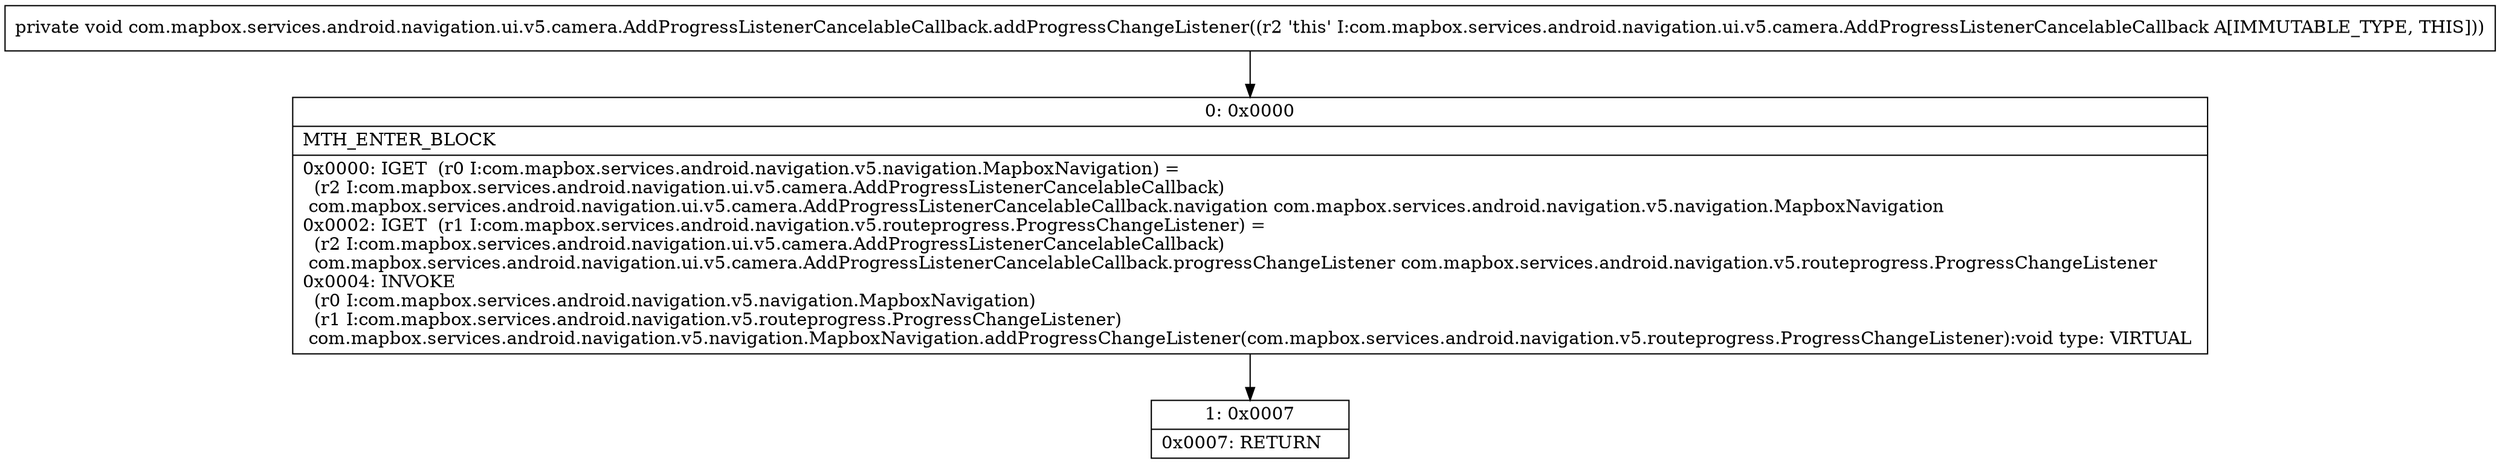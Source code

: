 digraph "CFG forcom.mapbox.services.android.navigation.ui.v5.camera.AddProgressListenerCancelableCallback.addProgressChangeListener()V" {
Node_0 [shape=record,label="{0\:\ 0x0000|MTH_ENTER_BLOCK\l|0x0000: IGET  (r0 I:com.mapbox.services.android.navigation.v5.navigation.MapboxNavigation) = \l  (r2 I:com.mapbox.services.android.navigation.ui.v5.camera.AddProgressListenerCancelableCallback)\l com.mapbox.services.android.navigation.ui.v5.camera.AddProgressListenerCancelableCallback.navigation com.mapbox.services.android.navigation.v5.navigation.MapboxNavigation \l0x0002: IGET  (r1 I:com.mapbox.services.android.navigation.v5.routeprogress.ProgressChangeListener) = \l  (r2 I:com.mapbox.services.android.navigation.ui.v5.camera.AddProgressListenerCancelableCallback)\l com.mapbox.services.android.navigation.ui.v5.camera.AddProgressListenerCancelableCallback.progressChangeListener com.mapbox.services.android.navigation.v5.routeprogress.ProgressChangeListener \l0x0004: INVOKE  \l  (r0 I:com.mapbox.services.android.navigation.v5.navigation.MapboxNavigation)\l  (r1 I:com.mapbox.services.android.navigation.v5.routeprogress.ProgressChangeListener)\l com.mapbox.services.android.navigation.v5.navigation.MapboxNavigation.addProgressChangeListener(com.mapbox.services.android.navigation.v5.routeprogress.ProgressChangeListener):void type: VIRTUAL \l}"];
Node_1 [shape=record,label="{1\:\ 0x0007|0x0007: RETURN   \l}"];
MethodNode[shape=record,label="{private void com.mapbox.services.android.navigation.ui.v5.camera.AddProgressListenerCancelableCallback.addProgressChangeListener((r2 'this' I:com.mapbox.services.android.navigation.ui.v5.camera.AddProgressListenerCancelableCallback A[IMMUTABLE_TYPE, THIS])) }"];
MethodNode -> Node_0;
Node_0 -> Node_1;
}

